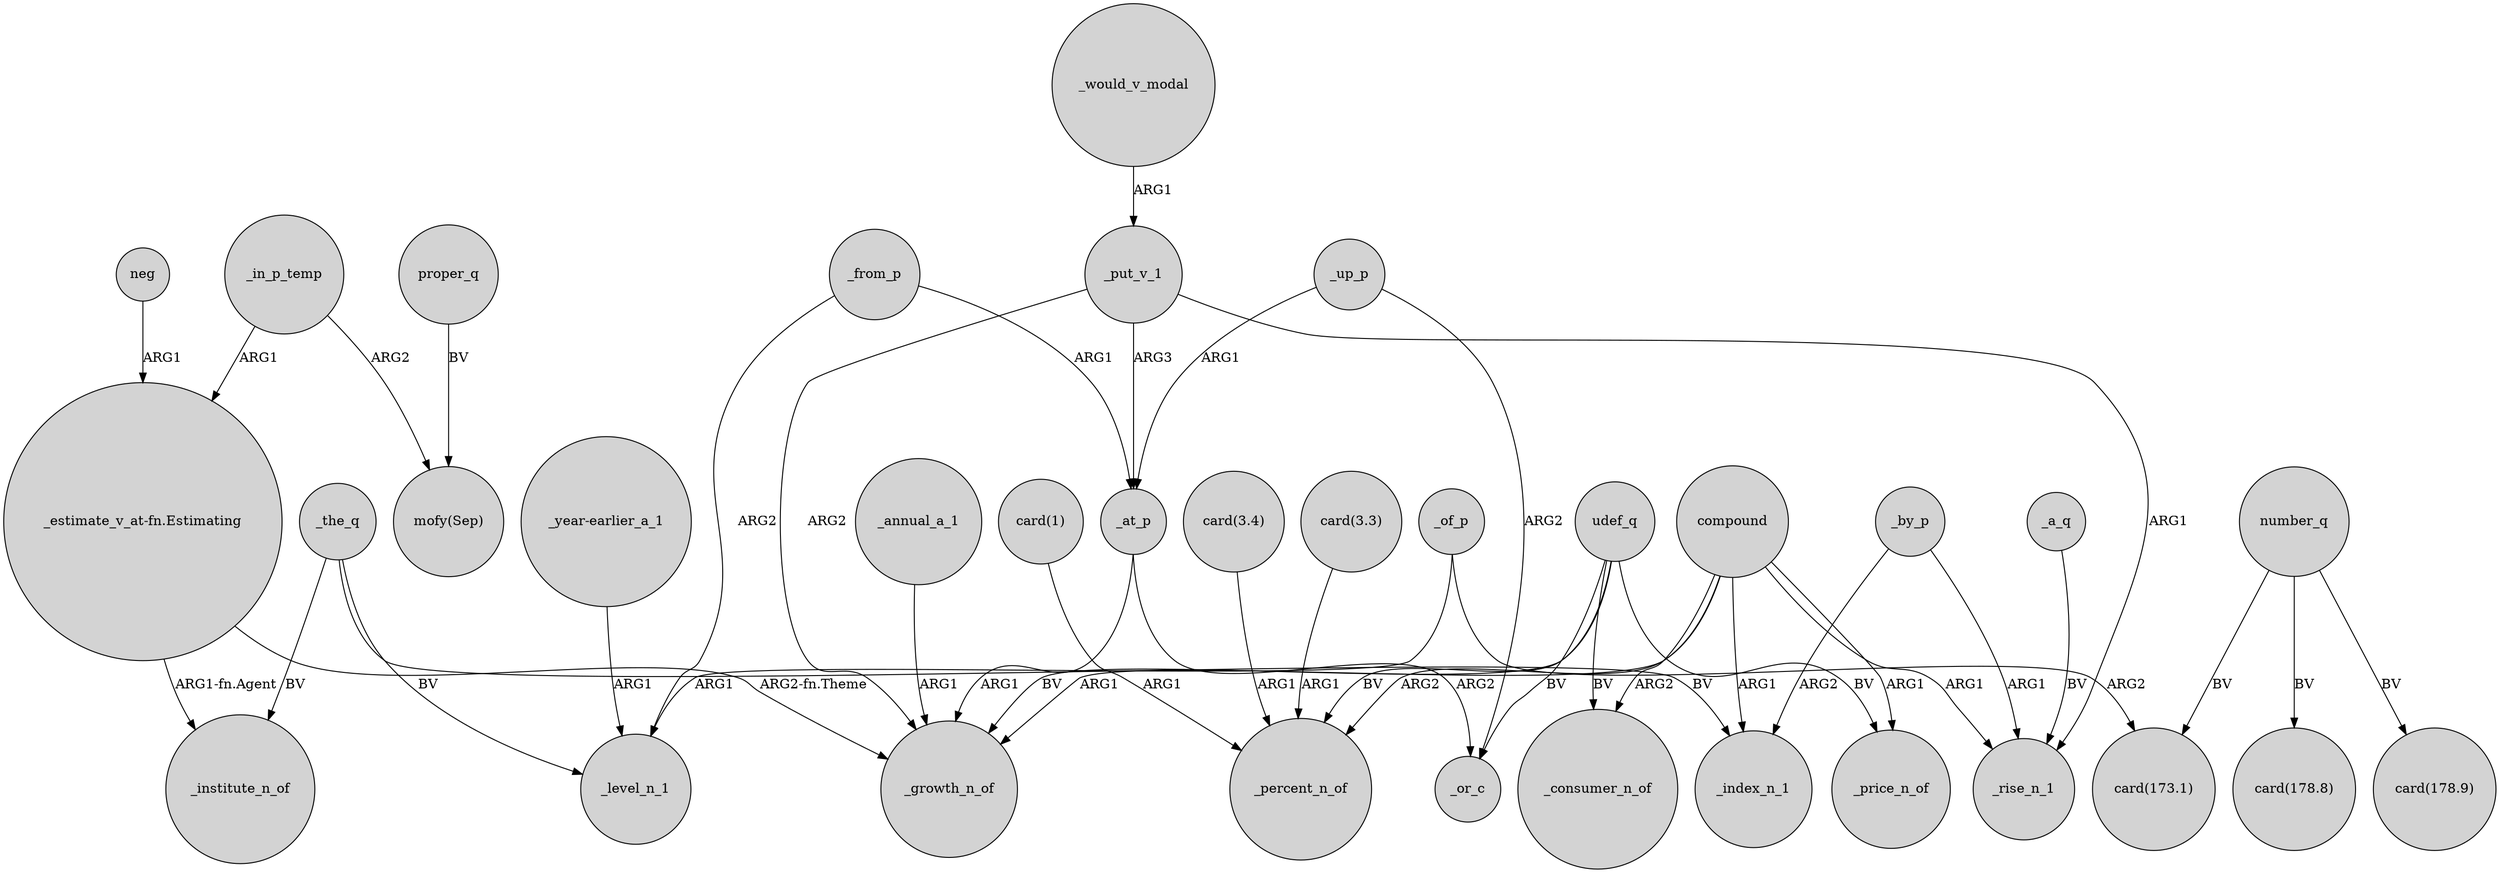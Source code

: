digraph {
	node [shape=circle style=filled]
	"_year-earlier_a_1" -> _level_n_1 [label=ARG1]
	"card(1)" -> _percent_n_of [label=ARG1]
	_put_v_1 -> _at_p [label=ARG3]
	"_estimate_v_at-fn.Estimating" -> _growth_n_of [label="ARG2-fn.Theme"]
	_at_p -> _growth_n_of [label=ARG1]
	_would_v_modal -> _put_v_1 [label=ARG1]
	udef_q -> _price_n_of [label=BV]
	_the_q -> _institute_n_of [label=BV]
	_put_v_1 -> _growth_n_of [label=ARG2]
	_up_p -> _or_c [label=ARG2]
	_annual_a_1 -> _growth_n_of [label=ARG1]
	_a_q -> _rise_n_1 [label=BV]
	_from_p -> _level_n_1 [label=ARG2]
	_up_p -> _at_p [label=ARG1]
	proper_q -> "mofy(Sep)" [label=BV]
	_the_q -> _level_n_1 [label=BV]
	udef_q -> _or_c [label=BV]
	_of_p -> "card(173.1)" [label=ARG2]
	compound -> _percent_n_of [label=ARG2]
	_at_p -> _or_c [label=ARG2]
	number_q -> "card(178.9)" [label=BV]
	"_estimate_v_at-fn.Estimating" -> _institute_n_of [label="ARG1-fn.Agent"]
	number_q -> "card(173.1)" [label=BV]
	_in_p_temp -> "_estimate_v_at-fn.Estimating" [label=ARG1]
	"card(3.4)" -> _percent_n_of [label=ARG1]
	_of_p -> _level_n_1 [label=ARG1]
	udef_q -> _consumer_n_of [label=BV]
	_by_p -> _rise_n_1 [label=ARG1]
	number_q -> "card(178.8)" [label=BV]
	_put_v_1 -> _rise_n_1 [label=ARG1]
	_the_q -> _index_n_1 [label=BV]
	neg -> "_estimate_v_at-fn.Estimating" [label=ARG1]
	compound -> _consumer_n_of [label=ARG2]
	compound -> _growth_n_of [label=ARG1]
	compound -> _rise_n_1 [label=ARG1]
	udef_q -> _percent_n_of [label=BV]
	compound -> _price_n_of [label=ARG1]
	udef_q -> _growth_n_of [label=BV]
	_in_p_temp -> "mofy(Sep)" [label=ARG2]
	_from_p -> _at_p [label=ARG1]
	"card(3.3)" -> _percent_n_of [label=ARG1]
	compound -> _index_n_1 [label=ARG1]
	_by_p -> _index_n_1 [label=ARG2]
}
